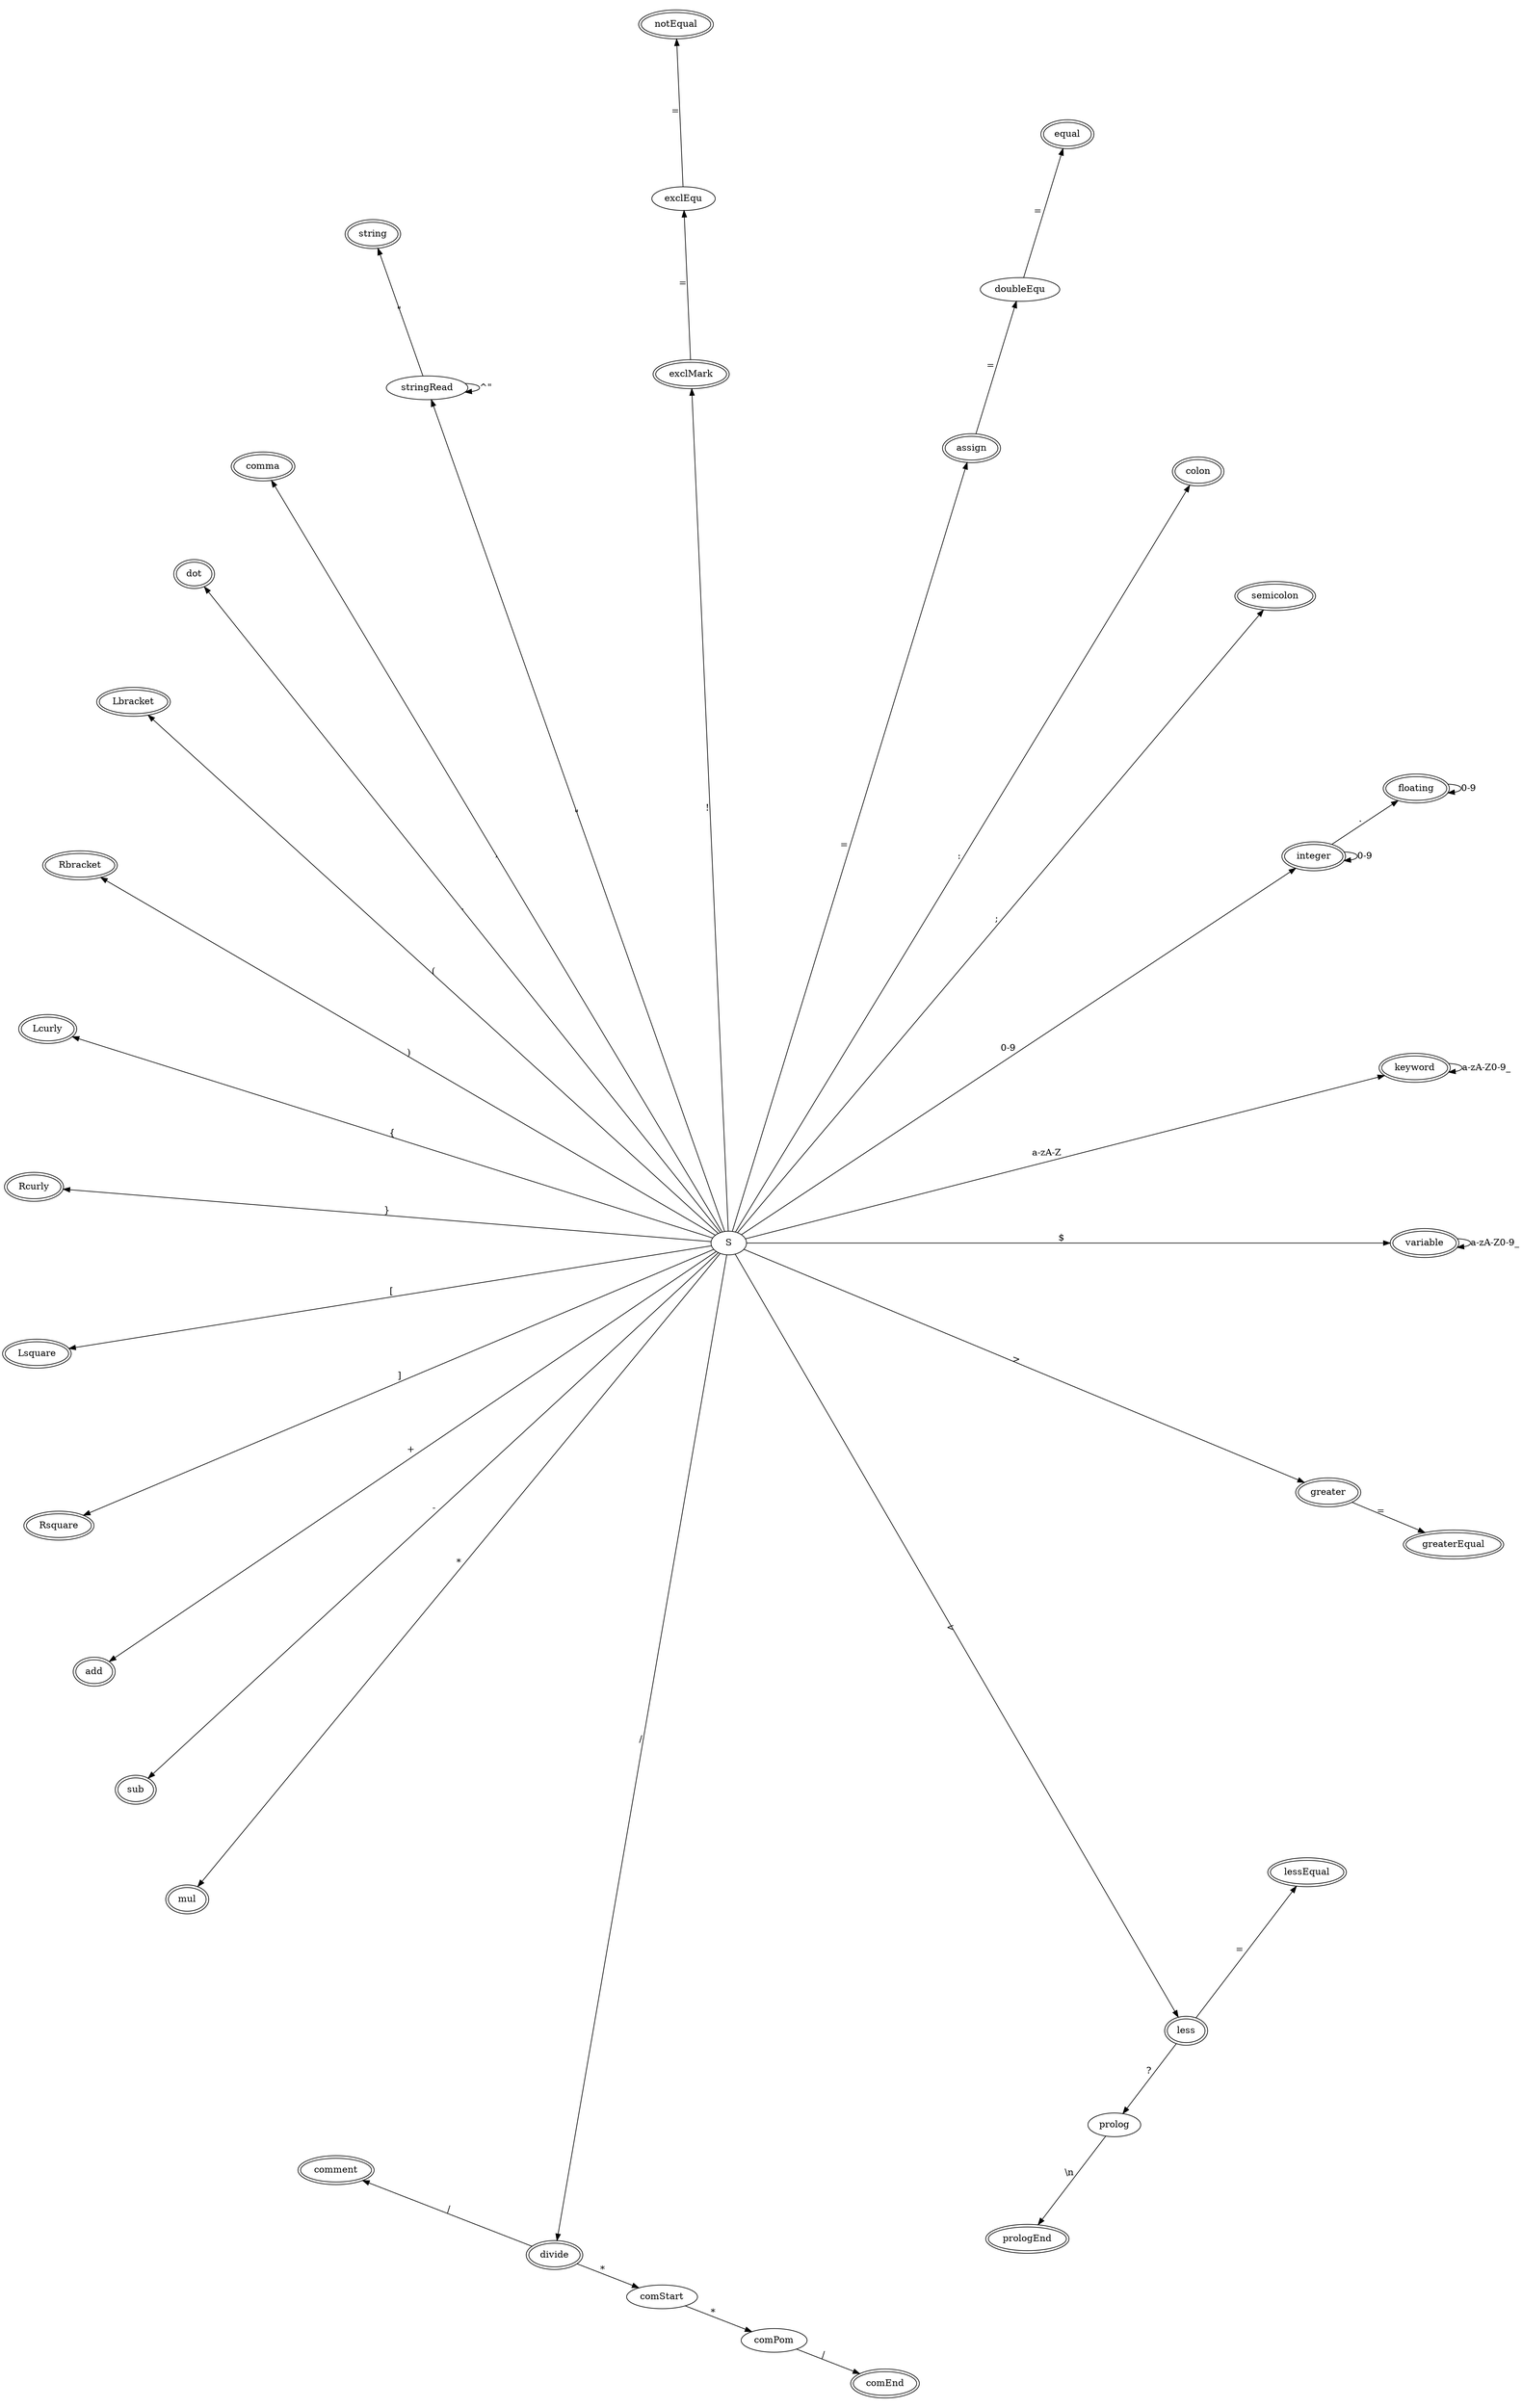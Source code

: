 digraph FSM {
ratio = 1.6
layout = circo
S -> variable[label="$"]
variable -> variable[label="a-zA-Z0-9_"]
variable[peripheries=2]

S -> keyword[label="a-zA-Z"]
keyword->keyword[label="a-zA-Z0-9_"]
keyword[peripheries=2]

S -> integer[label="0-9"]
integer -> integer[label="0-9"]
integer -> floating[label="."]
floating -> floating[label="0-9"]
integer[peripheries=2]
floating[peripheries=2]

S -> semicolon[label=";"]
semicolon[peripheries=2]

S->colon[label=":"]
colon[peripheries=2]

S->assign[label="="]
assign->doubleEqu[label="="]
doubleEqu->equal[label="="]
assign[peripheries=2]
equal[peripheries=2]

S->exclMark[label="!"]
exclMark->exclEqu[label="="]
exclEqu->notEqual[label="="]
exclMark[peripheries=2]
notEqual[peripheries=2]

S->stringRead[label="\""]
stringRead->stringRead[label="^\""]
stringRead->string[label="\""]
string[peripheries=2]

S->comma[label=","]
comma[peripheries=2]

S->dot[label="."]
dot[peripheries=2]

S->Lbracket[label="("]
Lbracket[peripheries=2]

S->Rbracket[label=")"]
Rbracket[peripheries=2]

S->Lcurly[label="{"]
Lcurly[peripheries=2]

S->Rcurly[label="}"]
Rcurly[peripheries=2]

S->Lsquare[label="["]
Lsquare[peripheries=2]

S->Rsquare[label="]"]
Rsquare[peripheries=2]

S->add[label="+"]
add[peripheries=2]

S->sub[label="-"]
sub[peripheries=2]

S->mul[label="*"]
mul[peripheries=2]

S->divide[label="/"]
divide->comment[label="/"]
divide->comStart[label="*"]
comStart->comPom[label="*"]
comPom->comEnd[label="/"]
divide[peripheries=2]
comment[peripheries=2]
comEnd[peripheries=2]

S->less[label="<"]
less->prolog[label="?"]
prolog->prologEnd[label="\\n"]
less->lessEqual[label="="]
less[peripheries=2]
prologEnd[peripheries=2]
lessEqual[peripheries=2]

S->greater[label=">"]
greater->greaterEqual[label="="]
greater[peripheries=2]
greaterEqual[peripheries=2]




}